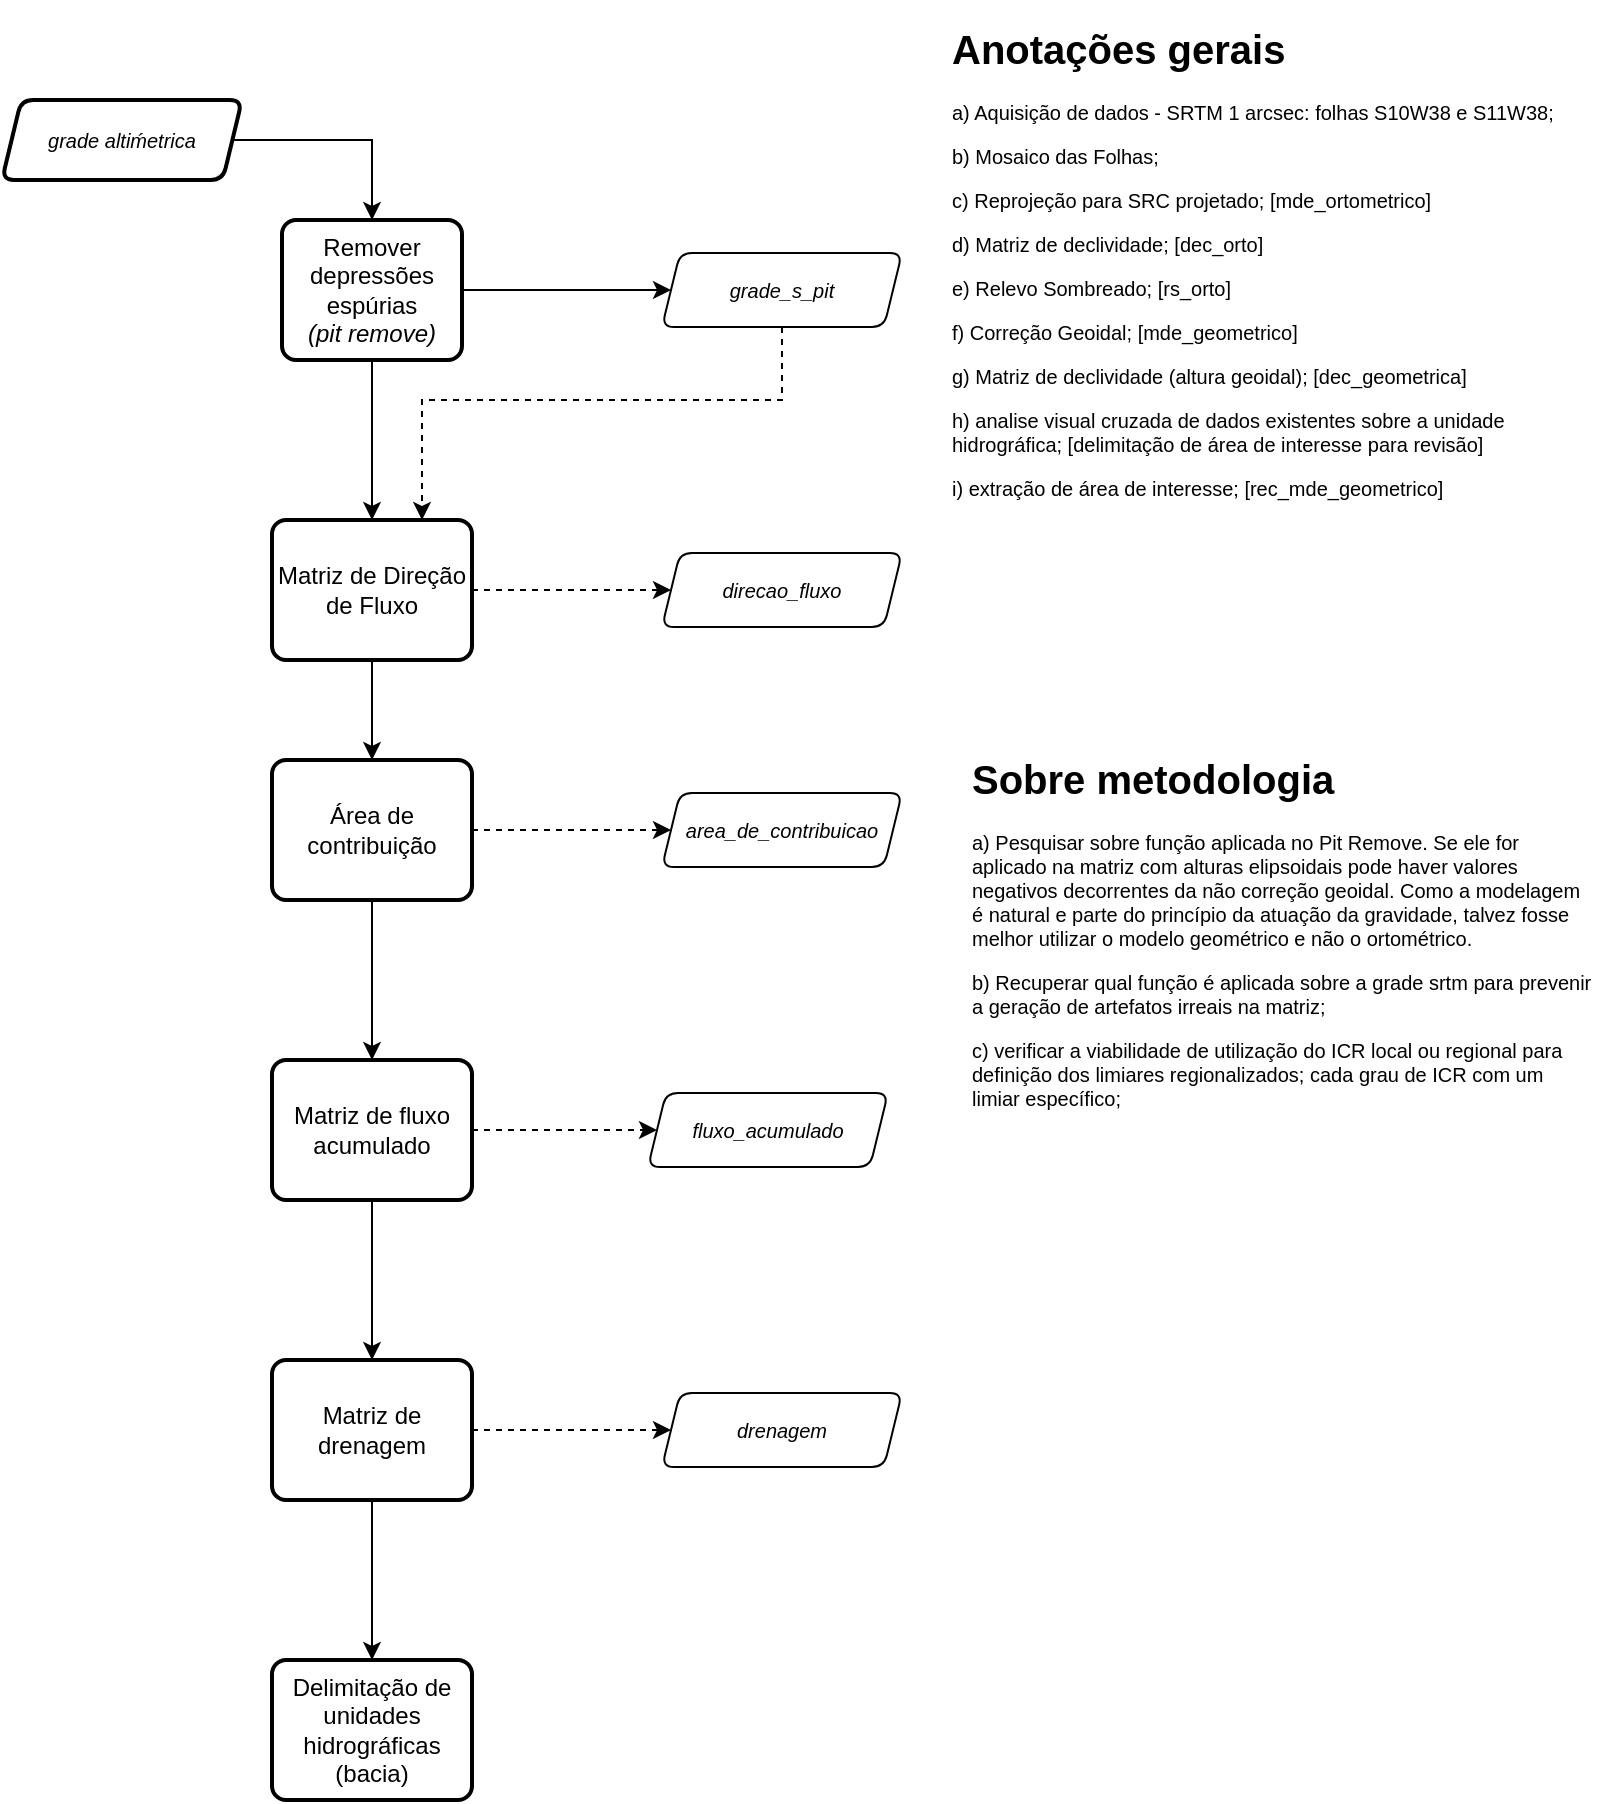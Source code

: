<mxfile version="10.9.7" type="github"><diagram id="cgXMYs41NVsBeXbUdtpq" name="Página-1"><mxGraphModel dx="494" dy="291" grid="1" gridSize="10" guides="1" tooltips="1" connect="1" arrows="1" fold="1" page="1" pageScale="1" pageWidth="827" pageHeight="1169" math="0" shadow="0"><root><mxCell id="0"/><mxCell id="1" parent="0"/><mxCell id="0eP3QSLYDMfUD-WdXtYj-26" style="edgeStyle=orthogonalEdgeStyle;rounded=0;orthogonalLoop=1;jettySize=auto;html=1;entryX=0.5;entryY=0;entryDx=0;entryDy=0;" edge="1" parent="1" source="0eP3QSLYDMfUD-WdXtYj-24" target="0eP3QSLYDMfUD-WdXtYj-25"><mxGeometry relative="1" as="geometry"/></mxCell><mxCell id="0eP3QSLYDMfUD-WdXtYj-24" value="grade altiḿetrica" style="verticalLabelPosition=middle;verticalAlign=middle;html=1;strokeWidth=2;shape=parallelogram;perimeter=parallelogramPerimeter;whiteSpace=wrap;rounded=1;arcSize=12;size=0.08;labelPosition=center;align=center;fontStyle=2;fontSize=10;" vertex="1" parent="1"><mxGeometry x="30" y="50" width="120" height="40" as="geometry"/></mxCell><mxCell id="0eP3QSLYDMfUD-WdXtYj-28" value="" style="edgeStyle=orthogonalEdgeStyle;rounded=0;orthogonalLoop=1;jettySize=auto;html=1;" edge="1" parent="1" source="0eP3QSLYDMfUD-WdXtYj-25" target="0eP3QSLYDMfUD-WdXtYj-27"><mxGeometry relative="1" as="geometry"/></mxCell><mxCell id="0eP3QSLYDMfUD-WdXtYj-38" value="" style="edgeStyle=orthogonalEdgeStyle;rounded=0;orthogonalLoop=1;jettySize=auto;html=1;entryX=0;entryY=0.5;entryDx=0;entryDy=0;" edge="1" parent="1" source="0eP3QSLYDMfUD-WdXtYj-25" target="0eP3QSLYDMfUD-WdXtYj-40"><mxGeometry relative="1" as="geometry"><mxPoint x="340" y="145" as="targetPoint"/></mxGeometry></mxCell><mxCell id="0eP3QSLYDMfUD-WdXtYj-25" value="&lt;div&gt;Remover depressões espúrias&lt;/div&gt;&lt;div&gt;&lt;i&gt;(pit remove)&lt;/i&gt;&lt;br&gt;&lt;/div&gt;" style="rounded=1;whiteSpace=wrap;html=1;absoluteArcSize=1;arcSize=14;strokeWidth=2;" vertex="1" parent="1"><mxGeometry x="170" y="110" width="90" height="70" as="geometry"/></mxCell><mxCell id="0eP3QSLYDMfUD-WdXtYj-30" value="" style="edgeStyle=orthogonalEdgeStyle;rounded=0;orthogonalLoop=1;jettySize=auto;html=1;" edge="1" parent="1" source="0eP3QSLYDMfUD-WdXtYj-27" target="0eP3QSLYDMfUD-WdXtYj-29"><mxGeometry relative="1" as="geometry"/></mxCell><mxCell id="0eP3QSLYDMfUD-WdXtYj-46" style="edgeStyle=orthogonalEdgeStyle;rounded=0;orthogonalLoop=1;jettySize=auto;html=1;dashed=1;" edge="1" parent="1" source="0eP3QSLYDMfUD-WdXtYj-27" target="0eP3QSLYDMfUD-WdXtYj-45"><mxGeometry relative="1" as="geometry"/></mxCell><mxCell id="0eP3QSLYDMfUD-WdXtYj-27" value="Matriz de Direção de Fluxo" style="rounded=1;whiteSpace=wrap;html=1;absoluteArcSize=1;arcSize=14;strokeWidth=2;" vertex="1" parent="1"><mxGeometry x="165" y="260" width="100" height="70" as="geometry"/></mxCell><mxCell id="0eP3QSLYDMfUD-WdXtYj-32" value="" style="edgeStyle=orthogonalEdgeStyle;rounded=0;orthogonalLoop=1;jettySize=auto;html=1;" edge="1" parent="1" source="0eP3QSLYDMfUD-WdXtYj-29" target="0eP3QSLYDMfUD-WdXtYj-31"><mxGeometry relative="1" as="geometry"/></mxCell><mxCell id="0eP3QSLYDMfUD-WdXtYj-50" style="edgeStyle=orthogonalEdgeStyle;rounded=0;orthogonalLoop=1;jettySize=auto;html=1;entryX=0;entryY=0.5;entryDx=0;entryDy=0;dashed=1;fontSize=10;" edge="1" parent="1" source="0eP3QSLYDMfUD-WdXtYj-29" target="0eP3QSLYDMfUD-WdXtYj-49"><mxGeometry relative="1" as="geometry"/></mxCell><mxCell id="0eP3QSLYDMfUD-WdXtYj-29" value="Área de contribuição" style="rounded=1;whiteSpace=wrap;html=1;absoluteArcSize=1;arcSize=14;strokeWidth=2;" vertex="1" parent="1"><mxGeometry x="165" y="380" width="100" height="70" as="geometry"/></mxCell><mxCell id="0eP3QSLYDMfUD-WdXtYj-34" value="" style="edgeStyle=orthogonalEdgeStyle;rounded=0;orthogonalLoop=1;jettySize=auto;html=1;" edge="1" parent="1" source="0eP3QSLYDMfUD-WdXtYj-31" target="0eP3QSLYDMfUD-WdXtYj-33"><mxGeometry relative="1" as="geometry"/></mxCell><mxCell id="0eP3QSLYDMfUD-WdXtYj-54" style="edgeStyle=orthogonalEdgeStyle;rounded=0;orthogonalLoop=1;jettySize=auto;html=1;entryX=0;entryY=0.5;entryDx=0;entryDy=0;dashed=1;fontSize=10;" edge="1" parent="1" source="0eP3QSLYDMfUD-WdXtYj-31" target="0eP3QSLYDMfUD-WdXtYj-53"><mxGeometry relative="1" as="geometry"/></mxCell><mxCell id="0eP3QSLYDMfUD-WdXtYj-31" value="Matriz de fluxo acumulado" style="rounded=1;whiteSpace=wrap;html=1;absoluteArcSize=1;arcSize=14;strokeWidth=2;" vertex="1" parent="1"><mxGeometry x="165" y="530" width="100" height="70" as="geometry"/></mxCell><mxCell id="0eP3QSLYDMfUD-WdXtYj-36" value="" style="edgeStyle=orthogonalEdgeStyle;rounded=0;orthogonalLoop=1;jettySize=auto;html=1;" edge="1" parent="1" source="0eP3QSLYDMfUD-WdXtYj-33" target="0eP3QSLYDMfUD-WdXtYj-35"><mxGeometry relative="1" as="geometry"/></mxCell><mxCell id="0eP3QSLYDMfUD-WdXtYj-58" style="edgeStyle=orthogonalEdgeStyle;rounded=0;orthogonalLoop=1;jettySize=auto;html=1;entryX=0;entryY=0.5;entryDx=0;entryDy=0;dashed=1;fontSize=10;" edge="1" parent="1" source="0eP3QSLYDMfUD-WdXtYj-33" target="0eP3QSLYDMfUD-WdXtYj-57"><mxGeometry relative="1" as="geometry"/></mxCell><mxCell id="0eP3QSLYDMfUD-WdXtYj-33" value="Matriz de drenagem" style="rounded=1;whiteSpace=wrap;html=1;absoluteArcSize=1;arcSize=14;strokeWidth=2;" vertex="1" parent="1"><mxGeometry x="165" y="680" width="100" height="70" as="geometry"/></mxCell><mxCell id="0eP3QSLYDMfUD-WdXtYj-35" value="Delimitação de unidades hidrográficas (bacia)" style="rounded=1;whiteSpace=wrap;html=1;absoluteArcSize=1;arcSize=14;strokeWidth=2;" vertex="1" parent="1"><mxGeometry x="165" y="830" width="100" height="70" as="geometry"/></mxCell><mxCell id="0eP3QSLYDMfUD-WdXtYj-44" style="edgeStyle=orthogonalEdgeStyle;rounded=0;orthogonalLoop=1;jettySize=auto;html=1;entryX=0.75;entryY=0;entryDx=0;entryDy=0;dashed=1;" edge="1" parent="1" source="0eP3QSLYDMfUD-WdXtYj-40" target="0eP3QSLYDMfUD-WdXtYj-27"><mxGeometry relative="1" as="geometry"><Array as="points"><mxPoint x="420" y="200"/><mxPoint x="240" y="200"/></Array></mxGeometry></mxCell><mxCell id="0eP3QSLYDMfUD-WdXtYj-40" value="&lt;font style=&quot;font-size: 10px&quot;&gt;&lt;i&gt;grade_s_pit&lt;/i&gt;&lt;/font&gt;" style="verticalLabelPosition=middle;verticalAlign=middle;html=1;strokeWidth=1;shape=parallelogram;perimeter=parallelogramPerimeter;whiteSpace=wrap;rounded=1;arcSize=12;size=0.075;shadow=0;comic=0;labelPosition=center;align=center;" vertex="1" parent="1"><mxGeometry x="360" y="126.5" width="120" height="37" as="geometry"/></mxCell><mxCell id="0eP3QSLYDMfUD-WdXtYj-45" value="direcao_fluxo" style="verticalLabelPosition=middle;verticalAlign=middle;html=1;strokeWidth=1;shape=parallelogram;perimeter=parallelogramPerimeter;whiteSpace=wrap;rounded=1;arcSize=12;size=0.075;shadow=0;comic=0;labelPosition=center;align=center;fontStyle=2;fontSize=10;" vertex="1" parent="1"><mxGeometry x="360" y="276.5" width="120" height="37" as="geometry"/></mxCell><mxCell id="0eP3QSLYDMfUD-WdXtYj-49" value="area_de_contribuicao" style="verticalLabelPosition=middle;verticalAlign=middle;html=1;strokeWidth=1;shape=parallelogram;perimeter=parallelogramPerimeter;whiteSpace=wrap;rounded=1;arcSize=12;size=0.075;shadow=0;comic=0;labelPosition=center;align=center;fontStyle=2;fontSize=10;" vertex="1" parent="1"><mxGeometry x="360" y="396.5" width="120" height="37" as="geometry"/></mxCell><mxCell id="0eP3QSLYDMfUD-WdXtYj-53" value="fluxo_acumulado" style="verticalLabelPosition=middle;verticalAlign=middle;html=1;strokeWidth=1;shape=parallelogram;perimeter=parallelogramPerimeter;whiteSpace=wrap;rounded=1;arcSize=12;size=0.075;shadow=0;comic=0;labelPosition=center;align=center;fontStyle=2;fontSize=10;" vertex="1" parent="1"><mxGeometry x="353" y="546.5" width="120" height="37" as="geometry"/></mxCell><mxCell id="0eP3QSLYDMfUD-WdXtYj-57" value="drenagem" style="verticalLabelPosition=middle;verticalAlign=middle;html=1;strokeWidth=1;shape=parallelogram;perimeter=parallelogramPerimeter;whiteSpace=wrap;rounded=1;arcSize=12;size=0.075;shadow=0;comic=0;labelPosition=center;align=center;fontStyle=2;fontSize=10;" vertex="1" parent="1"><mxGeometry x="360" y="696.5" width="120" height="37" as="geometry"/></mxCell><mxCell id="0eP3QSLYDMfUD-WdXtYj-59" value="&lt;h1&gt;Anotações gerais&lt;br&gt;&lt;/h1&gt;&lt;p&gt;a) Aquisição de dados - SRTM 1 arcsec: folhas S10W38 e S11W38;&lt;br&gt;&lt;/p&gt;&lt;p&gt;b) Mosaico das Folhas;&lt;/p&gt;&lt;p&gt;c) Reprojeção para SRC projetado; [mde_ortometrico]&lt;br&gt;&lt;/p&gt;&lt;p&gt;d) Matriz de declividade; [dec_orto]&lt;br&gt;&lt;/p&gt;&lt;p&gt;e) Relevo Sombreado; [rs_orto]&lt;/p&gt;&lt;p&gt;f) Correção Geoidal; [mde_geometrico]&lt;/p&gt;&lt;p&gt;g) Matriz de declividade (altura geoidal); [dec_geometrica]&lt;/p&gt;&lt;p&gt;h) analise visual cruzada de dados existentes sobre a unidade hidrográfica; [delimitação de área de interesse para revisão]&lt;/p&gt;&lt;p&gt;i) extração de área de interesse; [rec_mde_geometrico]&lt;br&gt;&lt;/p&gt;" style="text;html=1;strokeColor=none;fillColor=none;spacing=5;spacingTop=-20;whiteSpace=wrap;overflow=hidden;rounded=0;shadow=0;comic=0;fontSize=10;" vertex="1" parent="1"><mxGeometry x="500" y="10" width="320" height="260" as="geometry"/></mxCell><mxCell id="0eP3QSLYDMfUD-WdXtYj-60" value="&lt;h1&gt;Sobre metodologia&lt;br&gt;&lt;/h1&gt;&lt;p&gt;a) Pesquisar sobre função aplicada no Pit Remove. Se ele for aplicado na matriz com alturas elipsoidais pode haver valores negativos decorrentes da não correção geoidal. Como a modelagem é natural e parte do princípio da atuação da gravidade, talvez fosse melhor utilizar o modelo geométrico e não o ortométrico.&lt;br&gt;&lt;/p&gt;&lt;p&gt;b) Recuperar qual função é aplicada sobre a grade srtm para prevenir a geração de artefatos irreais na matriz;&lt;/p&gt;&lt;p&gt;c) verificar a viabilidade de utilização do ICR local ou regional para definição dos limiares regionalizados; cada grau de ICR com um limiar específico;&lt;br&gt;&lt;/p&gt;" style="text;html=1;strokeColor=none;fillColor=none;spacing=5;spacingTop=-20;whiteSpace=wrap;overflow=hidden;rounded=0;shadow=0;comic=0;fontSize=10;" vertex="1" parent="1"><mxGeometry x="510" y="375" width="320" height="260" as="geometry"/></mxCell></root></mxGraphModel></diagram></mxfile>